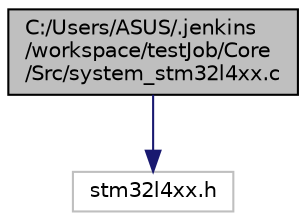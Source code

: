 digraph "C:/Users/ASUS/.jenkins/workspace/testJob/Core/Src/system_stm32l4xx.c"
{
 // LATEX_PDF_SIZE
  edge [fontname="Helvetica",fontsize="10",labelfontname="Helvetica",labelfontsize="10"];
  node [fontname="Helvetica",fontsize="10",shape=record];
  Node1 [label="C:/Users/ASUS/.jenkins\l/workspace/testJob/Core\l/Src/system_stm32l4xx.c",height=0.2,width=0.4,color="black", fillcolor="grey75", style="filled", fontcolor="black",tooltip="CMSIS Cortex-M4 Device Peripheral Access Layer System Source File."];
  Node1 -> Node2 [color="midnightblue",fontsize="10",style="solid"];
  Node2 [label="stm32l4xx.h",height=0.2,width=0.4,color="grey75", fillcolor="white", style="filled",tooltip=" "];
}
